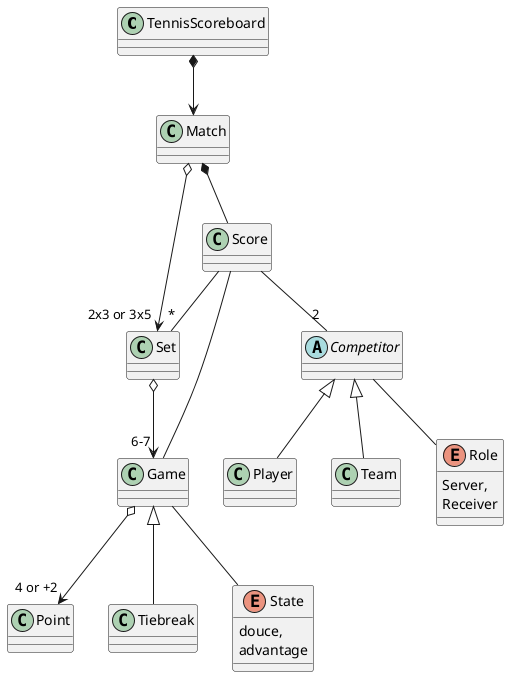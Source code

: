 @startuml "Marcador de Tenis"

class TennisScoreboard
abstract class Competitor
class Player
class Team
class Point
class Game
Class Set
class Match
class Tiebreak
enum Role{
    Server,
    Receiver
}
enum State{
    douce,
    advantage
}

Match o--> "2x3 or 3x5" Set
TennisScoreboard *--> Match
Game o--> "4 or +2"Point
Set o--> "6-7" Game
Game <|-- Tiebreak
Game -- State
Competitor -- Role
Competitor <|-- Player
Competitor <|-- Team
Match *-- Score
Score -- "2" Competitor
Score -- "*" Set
Score -- Game

@enduml